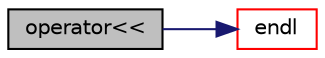 digraph "operator&lt;&lt;"
{
  bgcolor="transparent";
  edge [fontname="Helvetica",fontsize="10",labelfontname="Helvetica",labelfontsize="10"];
  node [fontname="Helvetica",fontsize="10",shape=record];
  rankdir="LR";
  Node10929 [label="operator\<\<",height=0.2,width=0.4,color="black", fillcolor="grey75", style="filled", fontcolor="black"];
  Node10929 -> Node10930 [color="midnightblue",fontsize="10",style="solid",fontname="Helvetica"];
  Node10930 [label="endl",height=0.2,width=0.4,color="red",URL="$a21851.html#a2db8fe02a0d3909e9351bb4275b23ce4",tooltip="Add newline and flush stream. "];
}
